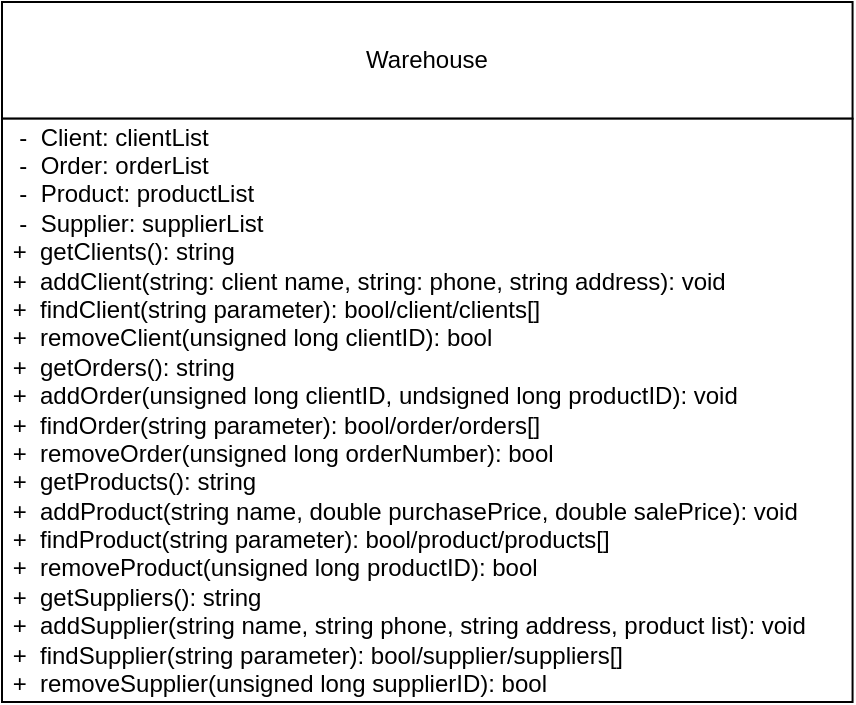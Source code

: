 <mxfile version="12.6.5" type="github">
  <diagram id="CLRaHryyYa0xOvTVhCor" name="Page-1">
    <mxGraphModel dx="706" dy="495" grid="1" gridSize="10" guides="1" tooltips="1" connect="1" arrows="1" fold="1" page="1" pageScale="1" pageWidth="850" pageHeight="1100" math="0" shadow="0">
      <root>
        <mxCell id="0"/>
        <mxCell id="1" parent="0"/>
        <mxCell id="xvll8Nh_N9pdd9aSw5_w-8" value="-" style="group" parent="1" vertex="1" connectable="0">
          <mxGeometry x="140.0" y="70" width="425.28" height="350" as="geometry"/>
        </mxCell>
        <mxCell id="xvll8Nh_N9pdd9aSw5_w-6" value="Warehouse" style="text;html=1;align=center;verticalAlign=middle;whiteSpace=wrap;rounded=0;strokeColor=#000000;fillColor=#ffffff;" parent="xvll8Nh_N9pdd9aSw5_w-8" vertex="1">
          <mxGeometry width="425.28" height="58.333" as="geometry"/>
        </mxCell>
        <mxCell id="xvll8Nh_N9pdd9aSw5_w-7" value="&amp;nbsp; -&amp;nbsp; Client: clientList&amp;nbsp;&lt;br&gt;&amp;nbsp; -&amp;nbsp; Order: orderList&lt;br&gt;&amp;nbsp; -&amp;nbsp; Product: productList&lt;br&gt;&amp;nbsp; -&amp;nbsp; Supplier: supplierList&lt;br&gt;&amp;nbsp;+&amp;nbsp; getClients(): string&lt;br&gt;&amp;nbsp;+&amp;nbsp; addClient(string: client name, string: phone, string address): void&lt;br&gt;&amp;nbsp;+&amp;nbsp; findClient(string parameter): bool/client/clients[]&lt;br&gt;&amp;nbsp;+&amp;nbsp; removeClient(unsigned long clientID): bool&lt;br&gt;&amp;nbsp;+&amp;nbsp; getOrders(): string&lt;br&gt;&amp;nbsp;+&amp;nbsp; addOrder(unsigned long clientID, undsigned long productID): void&lt;br&gt;&amp;nbsp;+&amp;nbsp; findOrder(string parameter): bool/order/orders[]&lt;br&gt;&amp;nbsp;+&amp;nbsp; removeOrder(unsigned long orderNumber): bool&lt;br&gt;&amp;nbsp;+&amp;nbsp; getProducts(): string&lt;br&gt;&amp;nbsp;+&amp;nbsp; addProduct(string name, double purchasePrice, double salePrice): void&lt;br&gt;&amp;nbsp;+&amp;nbsp; findProduct(string parameter): bool/product/products[]&lt;br&gt;&amp;nbsp;+&amp;nbsp; removeProduct(unsigned long productID): bool&lt;br&gt;&amp;nbsp;+&amp;nbsp; getSuppliers(): string&lt;br&gt;&amp;nbsp;+&amp;nbsp; addSupplier(string name, string phone, string address, product list): void&lt;br&gt;&amp;nbsp;+&amp;nbsp; findSupplier(string parameter): bool/supplier/suppliers[]&lt;br&gt;&amp;nbsp;+&amp;nbsp; removeSupplier(unsigned long supplierID): bool" style="text;html=1;align=left;verticalAlign=middle;whiteSpace=wrap;rounded=0;strokeColor=#000000;fillColor=#ffffff;" parent="xvll8Nh_N9pdd9aSw5_w-8" vertex="1">
          <mxGeometry y="58.333" width="425.28" height="291.667" as="geometry"/>
        </mxCell>
      </root>
    </mxGraphModel>
  </diagram>
</mxfile>
